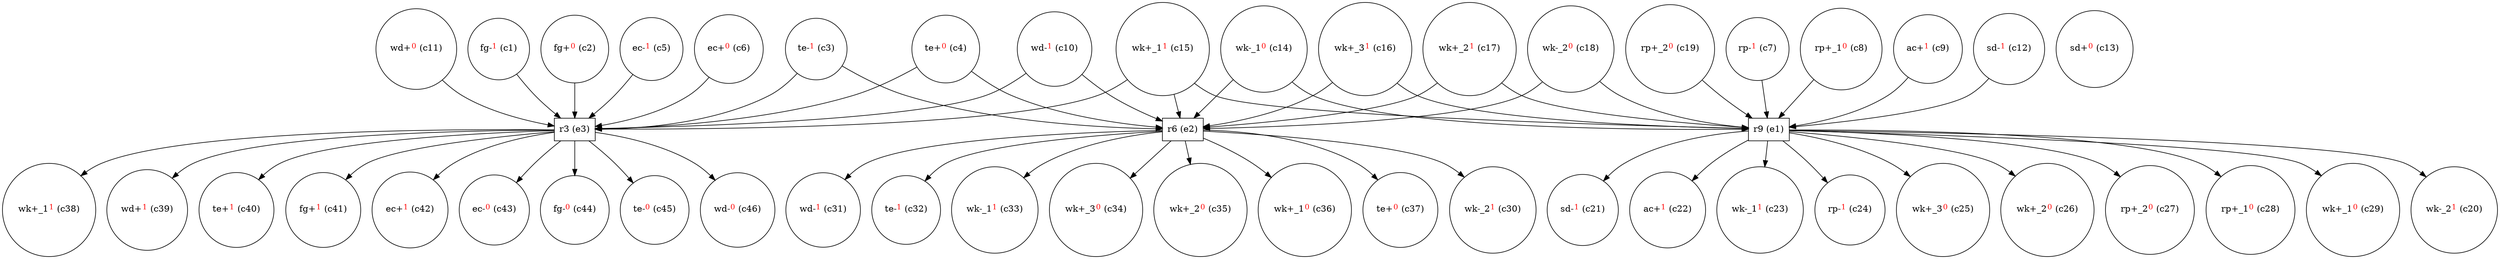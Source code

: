 digraph test {
  c1 -> e3;
  c2 -> e3;
  c3 -> e2;
  c3 -> e3;
  c4 -> e2;
  c4 -> e3;
  c5 -> e3;
  c6 -> e3;
  c7 -> e1;
  c8 -> e1;
  c9 -> e1;
  c10 -> e2;
  c10 -> e3;
  c11 -> e3;
  c12 -> e1;
  c14 -> e1;
  c14 -> e2;
  c15 -> e1;
  c15 -> e2;
  c15 -> e3;
  c16 -> e1;
  c16 -> e2;
  c17 -> e1;
  c17 -> e2;
  c18 -> e1;
  c18 -> e2;
  c19 -> e1;
  e1 -> c20;
  e1 -> c21;
  e1 -> c22;
  e1 -> c23;
  e1 -> c24;
  e1 -> c25;
  e1 -> c26;
  e1 -> c27;
  e1 -> c28;
  e1 -> c29;
  e2 -> c30;
  e2 -> c31;
  e2 -> c32;
  e2 -> c33;
  e2 -> c34;
  e2 -> c35;
  e2 -> c36;
  e2 -> c37;
  e3 -> c38;
  e3 -> c39;
  e3 -> c40;
  e3 -> c41;
  e3 -> c42;
  e3 -> c43;
  e3 -> c44;
  e3 -> c45;
  e3 -> c46;
  c1 [label= <fg-<FONT COLOR="red"><SUP>1</SUP></FONT>&nbsp;(c1)> shape=circle];
  c2 [label= <fg+<FONT COLOR="red"><SUP>0</SUP></FONT>&nbsp;(c2)> shape=circle];
  c3 [label= <te-<FONT COLOR="red"><SUP>1</SUP></FONT>&nbsp;(c3)> shape=circle];
  c4 [label= <te+<FONT COLOR="red"><SUP>0</SUP></FONT>&nbsp;(c4)> shape=circle];
  c5 [label= <ec-<FONT COLOR="red"><SUP>1</SUP></FONT>&nbsp;(c5)> shape=circle];
  c6 [label= <ec+<FONT COLOR="red"><SUP>0</SUP></FONT>&nbsp;(c6)> shape=circle];
  c7 [label= <rp-<FONT COLOR="red"><SUP>1</SUP></FONT>&nbsp;(c7)> shape=circle];
  c8 [label= <rp+_1<FONT COLOR="red"><SUP>0</SUP></FONT>&nbsp;(c8)> shape=circle];
  c9 [label= <ac+<FONT COLOR="red"><SUP>1</SUP></FONT>&nbsp;(c9)> shape=circle];
  c10 [label= <wd-<FONT COLOR="red"><SUP>1</SUP></FONT>&nbsp;(c10)> shape=circle];
  c11 [label= <wd+<FONT COLOR="red"><SUP>0</SUP></FONT>&nbsp;(c11)> shape=circle];
  c12 [label= <sd-<FONT COLOR="red"><SUP>1</SUP></FONT>&nbsp;(c12)> shape=circle];
  c13 [label= <sd+<FONT COLOR="red"><SUP>0</SUP></FONT>&nbsp;(c13)> shape=circle];
  c14 [label= <wk-_1<FONT COLOR="red"><SUP>0</SUP></FONT>&nbsp;(c14)> shape=circle];
  c15 [label= <wk+_1<FONT COLOR="red"><SUP>1</SUP></FONT>&nbsp;(c15)> shape=circle];
  c16 [label= <wk+_3<FONT COLOR="red"><SUP>1</SUP></FONT>&nbsp;(c16)> shape=circle];
  c17 [label= <wk+_2<FONT COLOR="red"><SUP>1</SUP></FONT>&nbsp;(c17)> shape=circle];
  c18 [label= <wk-_2<FONT COLOR="red"><SUP>0</SUP></FONT>&nbsp;(c18)> shape=circle];
  c19 [label= <rp+_2<FONT COLOR="red"><SUP>0</SUP></FONT>&nbsp;(c19)> shape=circle];
  c20 [label= <wk-_2<FONT COLOR="red"><SUP>1</SUP></FONT>&nbsp;(c20)> shape=circle];
  c21 [label= <sd-<FONT COLOR="red"><SUP>1</SUP></FONT>&nbsp;(c21)> shape=circle];
  c22 [label= <ac+<FONT COLOR="red"><SUP>1</SUP></FONT>&nbsp;(c22)> shape=circle];
  c23 [label= <wk-_1<FONT COLOR="red"><SUP>1</SUP></FONT>&nbsp;(c23)> shape=circle];
  c24 [label= <rp-<FONT COLOR="red"><SUP>1</SUP></FONT>&nbsp;(c24)> shape=circle];
  c25 [label= <wk+_3<FONT COLOR="red"><SUP>0</SUP></FONT>&nbsp;(c25)> shape=circle];
  c26 [label= <wk+_2<FONT COLOR="red"><SUP>0</SUP></FONT>&nbsp;(c26)> shape=circle];
  c27 [label= <rp+_2<FONT COLOR="red"><SUP>0</SUP></FONT>&nbsp;(c27)> shape=circle];
  c28 [label= <rp+_1<FONT COLOR="red"><SUP>0</SUP></FONT>&nbsp;(c28)> shape=circle];
  c29 [label= <wk+_1<FONT COLOR="red"><SUP>0</SUP></FONT>&nbsp;(c29)> shape=circle];
  c30 [label= <wk-_2<FONT COLOR="red"><SUP>1</SUP></FONT>&nbsp;(c30)> shape=circle];
  c31 [label= <wd-<FONT COLOR="red"><SUP>1</SUP></FONT>&nbsp;(c31)> shape=circle];
  c32 [label= <te-<FONT COLOR="red"><SUP>1</SUP></FONT>&nbsp;(c32)> shape=circle];
  c33 [label= <wk-_1<FONT COLOR="red"><SUP>1</SUP></FONT>&nbsp;(c33)> shape=circle];
  c34 [label= <wk+_3<FONT COLOR="red"><SUP>0</SUP></FONT>&nbsp;(c34)> shape=circle];
  c35 [label= <wk+_2<FONT COLOR="red"><SUP>0</SUP></FONT>&nbsp;(c35)> shape=circle];
  c36 [label= <wk+_1<FONT COLOR="red"><SUP>0</SUP></FONT>&nbsp;(c36)> shape=circle];
  c37 [label= <te+<FONT COLOR="red"><SUP>0</SUP></FONT>&nbsp;(c37)> shape=circle];
  c38 [label= <wk+_1<FONT COLOR="red"><SUP>1</SUP></FONT>&nbsp;(c38)> shape=circle];
  c39 [label= <wd+<FONT COLOR="red"><SUP>1</SUP></FONT>&nbsp;(c39)> shape=circle];
  c40 [label= <te+<FONT COLOR="red"><SUP>1</SUP></FONT>&nbsp;(c40)> shape=circle];
  c41 [label= <fg+<FONT COLOR="red"><SUP>1</SUP></FONT>&nbsp;(c41)> shape=circle];
  c42 [label= <ec+<FONT COLOR="red"><SUP>1</SUP></FONT>&nbsp;(c42)> shape=circle];
  c43 [label= <ec-<FONT COLOR="red"><SUP>0</SUP></FONT>&nbsp;(c43)> shape=circle];
  c44 [label= <fg-<FONT COLOR="red"><SUP>0</SUP></FONT>&nbsp;(c44)> shape=circle];
  c45 [label= <te-<FONT COLOR="red"><SUP>0</SUP></FONT>&nbsp;(c45)> shape=circle];
  c46 [label= <wd-<FONT COLOR="red"><SUP>0</SUP></FONT>&nbsp;(c46)> shape=circle];
  e1 [label="r9 (e1)" shape=box];
  e2 [label="r6 (e2)" shape=box];
  e3 [label="r3 (e3)" shape=box];
}

